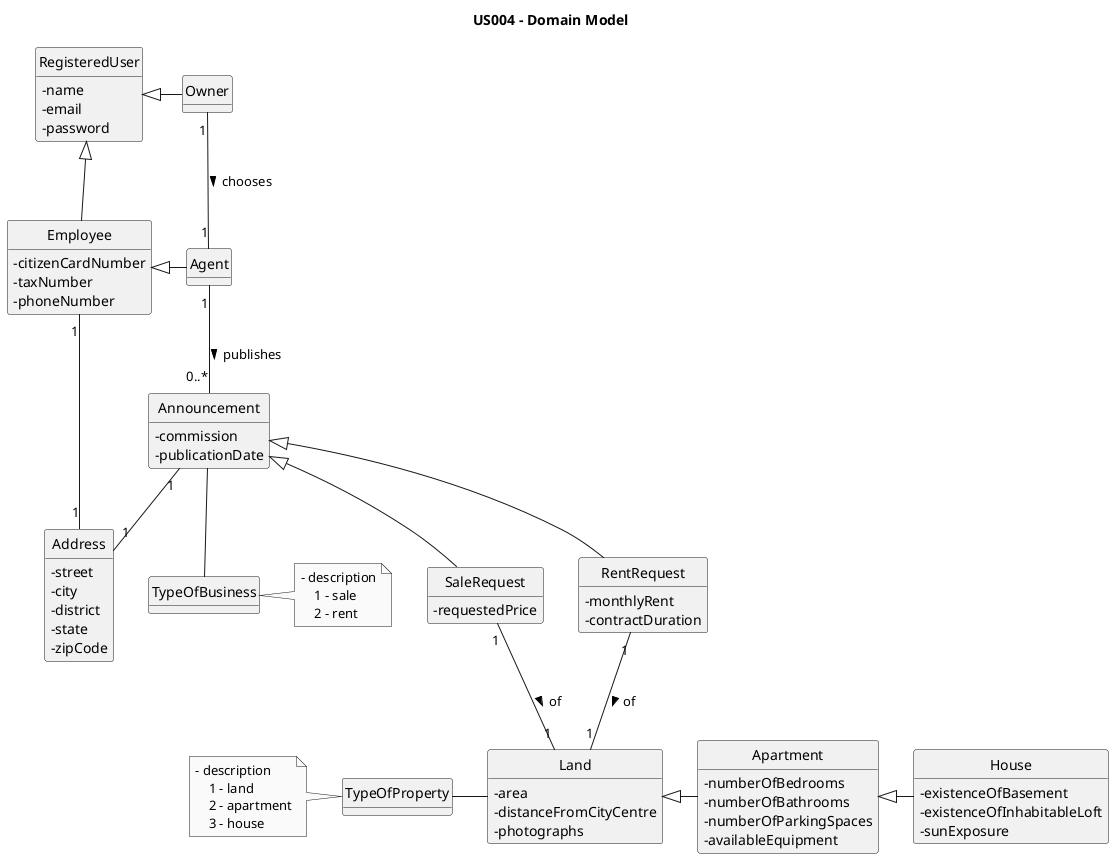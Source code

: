 @startuml

skinparam monochrome true
skinparam packageStyle rectangle
skinparam shadowing false

skinparam classAttributeIconSize 0

hide circle
hide methods

title US004 - Domain Model

class RegisteredUser {
    - name
    - email
    - password
}

class Owner {
}

class TypeOfProperty {
}

note left of TypeOfProperty
    - description
        1 - land
        2 - apartment
        3 - house
end note

class TypeOfBusiness {
}

note right of TypeOfBusiness
    - description
        1 - sale
        2 - rent
end note

class Announcement {
    - commission
    - publicationDate
}

class Land {
    - area
    - distanceFromCityCentre
    - photographs
}

class House {
    - existenceOfBasement
    - existenceOfInhabitableLoft
    - sunExposure
}

class Apartment {
    - numberOfBedrooms
    - numberOfBathrooms
    - numberOfParkingSpaces
    - availableEquipment
}

class SaleRequest {
    - requestedPrice
}

class RentRequest {
    - monthlyRent
    - contractDuration
}

class Agent {
}

class Employee {
    - citizenCardNumber
    - taxNumber
    - phoneNumber
}

class Address {
    - street
    - city
    - district
    - state
    - zipCode
}

RegisteredUser <|- Owner
RegisteredUser <|- Employee
Employee <|- Agent
Owner "1" -- "1" Agent : chooses >
Agent "1" -- "0..*" Announcement : publishes >
Announcement  <|-- SaleRequest
Announcement  <|-- RentRequest
Announcement  -- TypeOfBusiness
TypeOfProperty  -  Land
SaleRequest "1" -- "1" Land : of >
RentRequest "1" -- "1" Land : of >
Land <|- Apartment
Apartment <|- House
Announcement "1" -- "1" Address
Employee "1" -- "1" Address

@enduml
